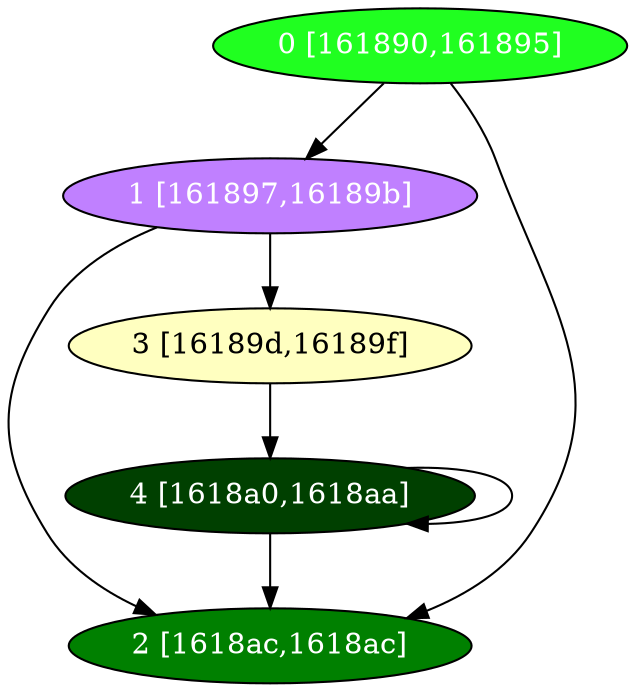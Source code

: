 diGraph libnss3{
	libnss3_0  [style=filled fillcolor="#20FF20" fontcolor="#ffffff" shape=oval label="0 [161890,161895]"]
	libnss3_1  [style=filled fillcolor="#C080FF" fontcolor="#ffffff" shape=oval label="1 [161897,16189b]"]
	libnss3_2  [style=filled fillcolor="#008000" fontcolor="#ffffff" shape=oval label="2 [1618ac,1618ac]"]
	libnss3_3  [style=filled fillcolor="#FFFFC0" fontcolor="#000000" shape=oval label="3 [16189d,16189f]"]
	libnss3_4  [style=filled fillcolor="#004000" fontcolor="#ffffff" shape=oval label="4 [1618a0,1618aa]"]

	libnss3_0 -> libnss3_1
	libnss3_0 -> libnss3_2
	libnss3_1 -> libnss3_2
	libnss3_1 -> libnss3_3
	libnss3_3 -> libnss3_4
	libnss3_4 -> libnss3_2
	libnss3_4 -> libnss3_4
}